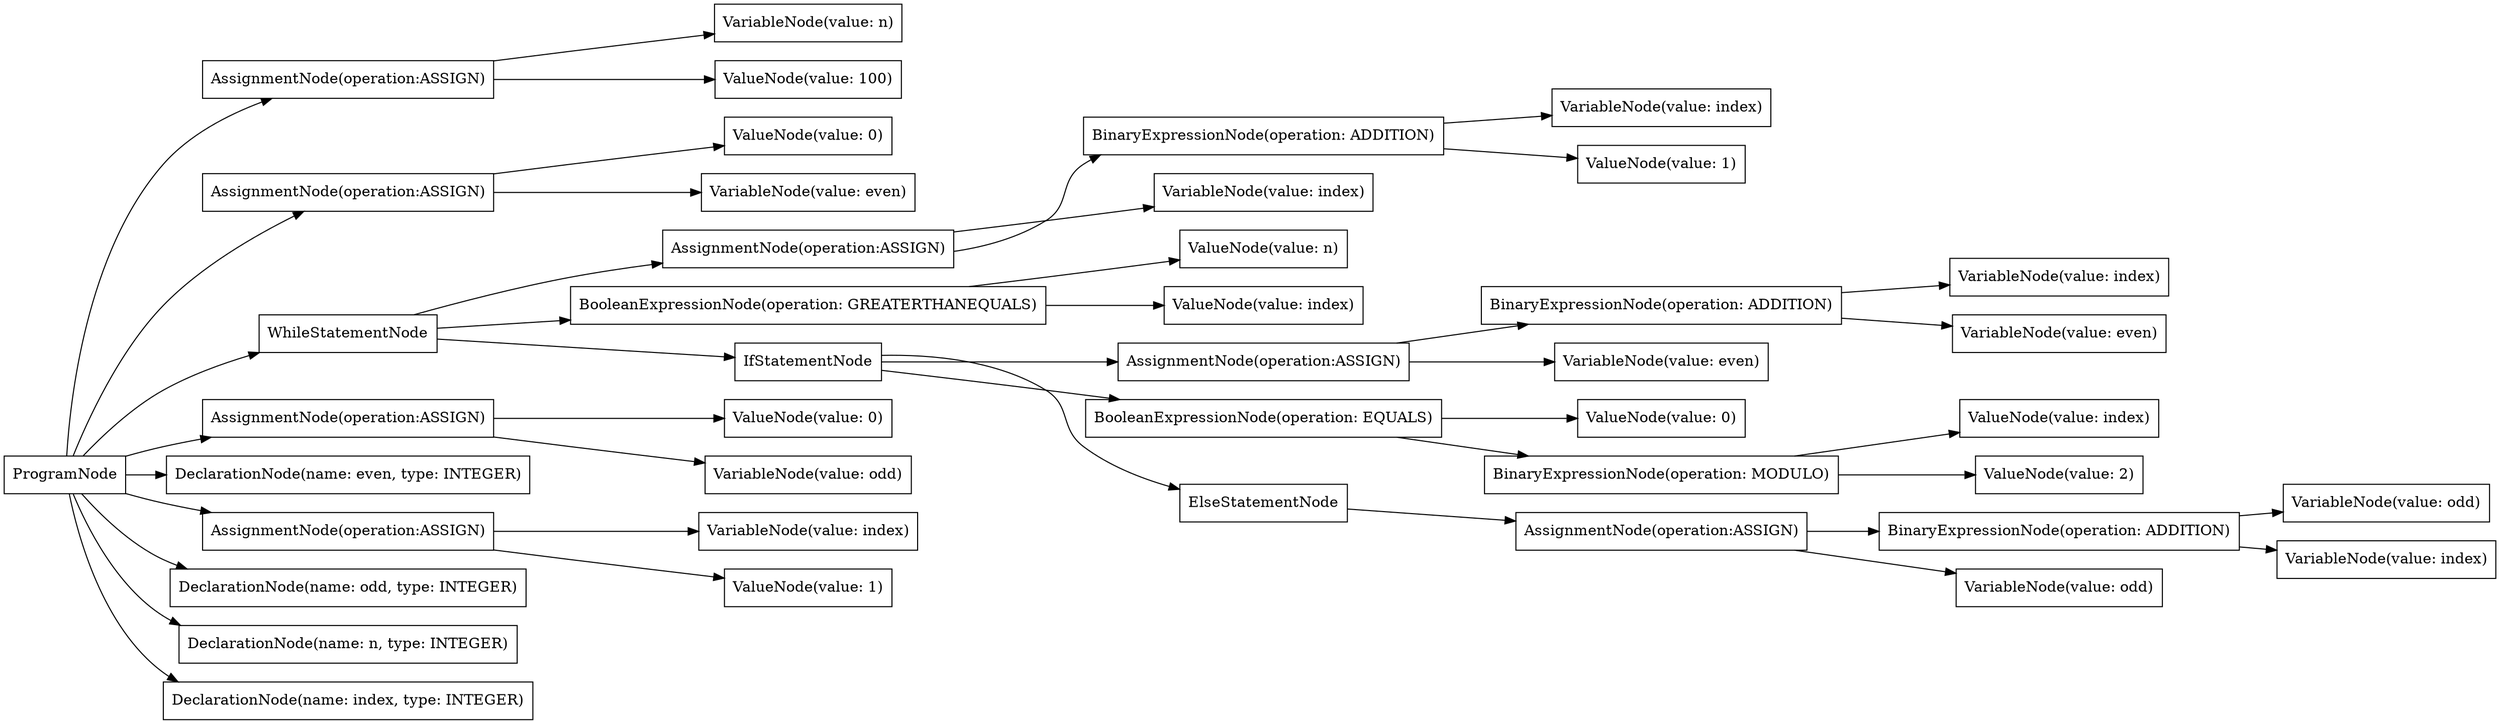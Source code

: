 digraph G {
rankdir=LR
"753dfb2f-620b-42c6-a9d7-91268373e91d" [label="ValueNode(value: 0)" shape="box"];
"4cf6f9d4-3da2-4162-85f4-f4a85956876c" [label="AssignmentNode(operation:ASSIGN)" shape="box"];
"47fc939d-7273-4977-954e-30584877de81" [label="AssignmentNode(operation:ASSIGN)" shape="box"];
"773d7a74-64db-48f8-aa7b-1a348060a783" [label="AssignmentNode(operation:ASSIGN)" shape="box"];
"0b7415dc-db29-449b-9845-3e569f58e4d8" [label="VariableNode(value: index)" shape="box"];
"9357bfbb-cac6-4e10-b80b-9eadad3155a4" [label="AssignmentNode(operation:ASSIGN)" shape="box"];
"30ff0f3e-0ece-4df1-ad61-7bb810f99b94" [label="ValueNode(value: 0)" shape="box"];
"af0234cf-3f51-457c-8fdb-8ffb889695dc" [label="WhileStatementNode" shape="box"];
"ce6f2fc8-8729-436d-a88f-3a134beac519" [label="VariableNode(value: odd)" shape="box"];
"28de2c49-8ba6-49df-ada4-3b997a7be4e5" [label="AssignmentNode(operation:ASSIGN)" shape="box"];
"dbf66f4a-32f4-44d8-a51a-9a4fdb7111e6" [label="BinaryExpressionNode(operation: ADDITION)" shape="box"];
"589eba7e-d633-4c3c-849c-5d12bdfb020f" [label="BinaryExpressionNode(operation: ADDITION)" shape="box"];
"089a469b-e0bc-401a-806d-edad80e32f92" [label="AssignmentNode(operation:ASSIGN)" shape="box"];
"fc1a16c2-6821-4322-97b3-eafcff443948" [label="ValueNode(value: n)" shape="box"];
"58cc89b1-7d33-415e-a6bc-0b2bfecffa91" [label="ValueNode(value: index)" shape="box"];
"183c74fe-2860-4af3-a642-77ec7a7fef1a" [label="ProgramNode" shape="box"];
"c4ba3ade-bf66-4bcd-a299-d5367df56649" [label="DeclarationNode(name: even, type: INTEGER)" shape="box"];
"9911709b-2c67-4142-a8dd-169b40601b94" [label="ValueNode(value: index)" shape="box"];
"6eb0c24d-06ce-4223-8437-9da229c6909d" [label="BooleanExpressionNode(operation: GREATERTHANEQUALS)" shape="box"];
"3f8842bf-5236-4f2b-b885-dad0e8d539b4" [label="IfStatementNode" shape="box"];
"e69c4107-1d78-4855-990c-6e8a46cb3ee4" [label="VariableNode(value: odd)" shape="box"];
"65042a74-4a1a-4ac9-b115-6c72d5520cb7" [label="AssignmentNode(operation:ASSIGN)" shape="box"];
"643d0d66-bcf2-497d-b6b0-c0ee6a32d019" [label="VariableNode(value: index)" shape="box"];
"707f5cdf-a01f-4434-9d32-6add8a7f2fba" [label="ValueNode(value: 2)" shape="box"];
"a767d9a7-1128-455a-a61d-79d978cdd91f" [label="VariableNode(value: n)" shape="box"];
"31bde8a9-9330-4aff-93e7-7a51b9d68b1e" [label="DeclarationNode(name: odd, type: INTEGER)" shape="box"];
"aef4ed66-40d2-44ac-bf04-76fecc7b49c5" [label="BooleanExpressionNode(operation: EQUALS)" shape="box"];
"10aac1ec-1829-4676-8026-cfc72c3390a2" [label="ValueNode(value: 1)" shape="box"];
"1b419b58-beaa-4fc1-ba9f-92dbe2d298ce" [label="BinaryExpressionNode(operation: MODULO)" shape="box"];
"735dffdd-f8f8-4332-8fb7-11ebcad6f8aa" [label="BinaryExpressionNode(operation: ADDITION)" shape="box"];
"e0e64e8b-c363-442e-b3c4-d32e42ff985e" [label="DeclarationNode(name: n, type: INTEGER)" shape="box"];
"e3ef9c52-f1a4-4555-a483-06a45983b603" [label="DeclarationNode(name: index, type: INTEGER)" shape="box"];
"e4d84f3a-6aee-41ec-9e3d-f76e4b6b27f5" [label="ValueNode(value: 100)" shape="box"];
"2b8891c6-f699-4b7d-9ffc-0270f8ae99e5" [label="ElseStatementNode" shape="box"];
"18e1b9bf-3e61-466e-bf6b-86c1c0de0257" [label="VariableNode(value: index)" shape="box"];
"e6f5c821-e38d-4c52-889c-c7db30057dfa" [label="ValueNode(value: 0)" shape="box"];
"c30ddf3b-ca30-4efe-a760-66037cebc904" [label="VariableNode(value: index)" shape="box"];
"8e38118c-b137-41ac-82e4-c013c7f1521c" [label="ValueNode(value: 1)" shape="box"];
"3bcb4b8f-152c-4f56-81d0-7310501f8999" [label="VariableNode(value: even)" shape="box"];
"c9c58b15-3268-48ff-9fd6-4a165b71d38f" [label="VariableNode(value: even)" shape="box"];
"fa253ea8-26b2-4c3b-a002-ba1ea518e93d" [label="VariableNode(value: even)" shape="box"];
"a6f455ea-1059-4811-aa4e-15bd961e2b05" [label="VariableNode(value: index)" shape="box"];
"ab5d8179-ee67-46e2-a555-ff078ca984a5" [label="VariableNode(value: odd)" shape="box"];
"183c74fe-2860-4af3-a642-77ec7a7fef1a" -> "e0e64e8b-c363-442e-b3c4-d32e42ff985e";
"183c74fe-2860-4af3-a642-77ec7a7fef1a" -> "31bde8a9-9330-4aff-93e7-7a51b9d68b1e";
"183c74fe-2860-4af3-a642-77ec7a7fef1a" -> "c4ba3ade-bf66-4bcd-a299-d5367df56649";
"183c74fe-2860-4af3-a642-77ec7a7fef1a" -> "e3ef9c52-f1a4-4555-a483-06a45983b603";
"183c74fe-2860-4af3-a642-77ec7a7fef1a" -> "47fc939d-7273-4977-954e-30584877de81";
"47fc939d-7273-4977-954e-30584877de81" -> "a767d9a7-1128-455a-a61d-79d978cdd91f";
"47fc939d-7273-4977-954e-30584877de81" -> "e4d84f3a-6aee-41ec-9e3d-f76e4b6b27f5";
"183c74fe-2860-4af3-a642-77ec7a7fef1a" -> "089a469b-e0bc-401a-806d-edad80e32f92";
"089a469b-e0bc-401a-806d-edad80e32f92" -> "ce6f2fc8-8729-436d-a88f-3a134beac519";
"089a469b-e0bc-401a-806d-edad80e32f92" -> "30ff0f3e-0ece-4df1-ad61-7bb810f99b94";
"183c74fe-2860-4af3-a642-77ec7a7fef1a" -> "773d7a74-64db-48f8-aa7b-1a348060a783";
"773d7a74-64db-48f8-aa7b-1a348060a783" -> "c9c58b15-3268-48ff-9fd6-4a165b71d38f";
"773d7a74-64db-48f8-aa7b-1a348060a783" -> "e6f5c821-e38d-4c52-889c-c7db30057dfa";
"183c74fe-2860-4af3-a642-77ec7a7fef1a" -> "65042a74-4a1a-4ac9-b115-6c72d5520cb7";
"65042a74-4a1a-4ac9-b115-6c72d5520cb7" -> "643d0d66-bcf2-497d-b6b0-c0ee6a32d019";
"65042a74-4a1a-4ac9-b115-6c72d5520cb7" -> "10aac1ec-1829-4676-8026-cfc72c3390a2";
"183c74fe-2860-4af3-a642-77ec7a7fef1a" -> "af0234cf-3f51-457c-8fdb-8ffb889695dc";
"af0234cf-3f51-457c-8fdb-8ffb889695dc" -> "6eb0c24d-06ce-4223-8437-9da229c6909d";
"6eb0c24d-06ce-4223-8437-9da229c6909d" -> "9911709b-2c67-4142-a8dd-169b40601b94";
"6eb0c24d-06ce-4223-8437-9da229c6909d" -> "fc1a16c2-6821-4322-97b3-eafcff443948";
"af0234cf-3f51-457c-8fdb-8ffb889695dc" -> "3f8842bf-5236-4f2b-b885-dad0e8d539b4";
"3f8842bf-5236-4f2b-b885-dad0e8d539b4" -> "aef4ed66-40d2-44ac-bf04-76fecc7b49c5";
"aef4ed66-40d2-44ac-bf04-76fecc7b49c5" -> "1b419b58-beaa-4fc1-ba9f-92dbe2d298ce";
"1b419b58-beaa-4fc1-ba9f-92dbe2d298ce" -> "58cc89b1-7d33-415e-a6bc-0b2bfecffa91";
"1b419b58-beaa-4fc1-ba9f-92dbe2d298ce" -> "707f5cdf-a01f-4434-9d32-6add8a7f2fba";
"aef4ed66-40d2-44ac-bf04-76fecc7b49c5" -> "753dfb2f-620b-42c6-a9d7-91268373e91d";
"3f8842bf-5236-4f2b-b885-dad0e8d539b4" -> "4cf6f9d4-3da2-4162-85f4-f4a85956876c";
"4cf6f9d4-3da2-4162-85f4-f4a85956876c" -> "3bcb4b8f-152c-4f56-81d0-7310501f8999";
"4cf6f9d4-3da2-4162-85f4-f4a85956876c" -> "735dffdd-f8f8-4332-8fb7-11ebcad6f8aa";
"735dffdd-f8f8-4332-8fb7-11ebcad6f8aa" -> "fa253ea8-26b2-4c3b-a002-ba1ea518e93d";
"735dffdd-f8f8-4332-8fb7-11ebcad6f8aa" -> "0b7415dc-db29-449b-9845-3e569f58e4d8";
"3f8842bf-5236-4f2b-b885-dad0e8d539b4" -> "2b8891c6-f699-4b7d-9ffc-0270f8ae99e5";
"2b8891c6-f699-4b7d-9ffc-0270f8ae99e5" -> "9357bfbb-cac6-4e10-b80b-9eadad3155a4";
"9357bfbb-cac6-4e10-b80b-9eadad3155a4" -> "ab5d8179-ee67-46e2-a555-ff078ca984a5";
"9357bfbb-cac6-4e10-b80b-9eadad3155a4" -> "589eba7e-d633-4c3c-849c-5d12bdfb020f";
"589eba7e-d633-4c3c-849c-5d12bdfb020f" -> "e69c4107-1d78-4855-990c-6e8a46cb3ee4";
"589eba7e-d633-4c3c-849c-5d12bdfb020f" -> "a6f455ea-1059-4811-aa4e-15bd961e2b05";
"af0234cf-3f51-457c-8fdb-8ffb889695dc" -> "28de2c49-8ba6-49df-ada4-3b997a7be4e5";
"28de2c49-8ba6-49df-ada4-3b997a7be4e5" -> "18e1b9bf-3e61-466e-bf6b-86c1c0de0257";
"28de2c49-8ba6-49df-ada4-3b997a7be4e5" -> "dbf66f4a-32f4-44d8-a51a-9a4fdb7111e6";
"dbf66f4a-32f4-44d8-a51a-9a4fdb7111e6" -> "c30ddf3b-ca30-4efe-a760-66037cebc904";
"dbf66f4a-32f4-44d8-a51a-9a4fdb7111e6" -> "8e38118c-b137-41ac-82e4-c013c7f1521c";
}